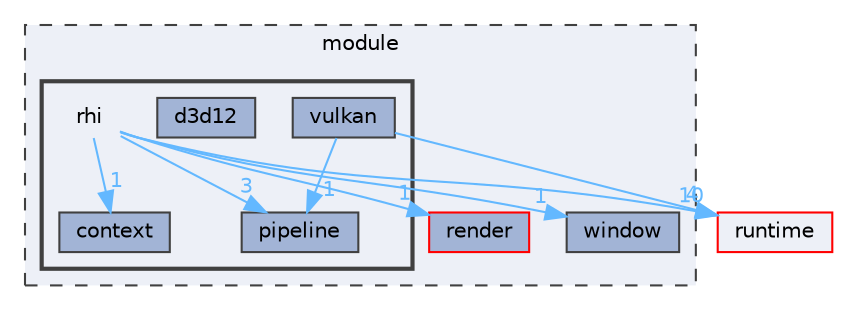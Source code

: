 digraph "module/rhi"
{
 // LATEX_PDF_SIZE
  bgcolor="transparent";
  edge [fontname=Helvetica,fontsize=10,labelfontname=Helvetica,labelfontsize=10];
  node [fontname=Helvetica,fontsize=10,shape=box,height=0.2,width=0.4];
  compound=true
  subgraph clusterdir_a7b0466279106ea0b8f86f609f621680 {
    graph [ bgcolor="#edf0f7", pencolor="grey25", label="module", fontname=Helvetica,fontsize=10 style="filled,dashed", URL="dir_a7b0466279106ea0b8f86f609f621680.html",tooltip=""]
  dir_0f6785fc82aaf296bbf7a6c2d8652c96 [label="render", fillcolor="#a2b4d6", color="red", style="filled", URL="dir_0f6785fc82aaf296bbf7a6c2d8652c96.html",tooltip=""];
  dir_508c7e4af4003d3e0bfe3548d9c1d301 [label="window", fillcolor="#a2b4d6", color="grey25", style="filled", URL="dir_508c7e4af4003d3e0bfe3548d9c1d301.html",tooltip=""];
  subgraph clusterdir_a82101ed7be5297bfaaa75b2c214095a {
    graph [ bgcolor="#edf0f7", pencolor="grey25", label="", fontname=Helvetica,fontsize=10 style="filled,bold", URL="dir_a82101ed7be5297bfaaa75b2c214095a.html",tooltip=""]
    dir_a82101ed7be5297bfaaa75b2c214095a [shape=plaintext, label="rhi"];
  dir_d1884e21f20857178ab36b537dd68595 [label="context", fillcolor="#a2b4d6", color="grey25", style="filled", URL="dir_d1884e21f20857178ab36b537dd68595.html",tooltip=""];
  dir_827f328b694f9526fc6eba40e2fd43d4 [label="d3d12", fillcolor="#a2b4d6", color="grey25", style="filled", URL="dir_827f328b694f9526fc6eba40e2fd43d4.html",tooltip=""];
  dir_07523eaeffdc2a9e522b84617f8d0bb0 [label="pipeline", fillcolor="#a2b4d6", color="grey25", style="filled", URL="dir_07523eaeffdc2a9e522b84617f8d0bb0.html",tooltip=""];
  dir_af22dbeda57c979481a1b5c5c3678adf [label="vulkan", fillcolor="#a2b4d6", color="grey25", style="filled", URL="dir_af22dbeda57c979481a1b5c5c3678adf.html",tooltip=""];
  }
  }
  dir_cb031e414f281a658b23dddb30bb9d2c [label="runtime", fillcolor="#edf0f7", color="red", style="filled", URL="dir_cb031e414f281a658b23dddb30bb9d2c.html",tooltip=""];
  dir_a82101ed7be5297bfaaa75b2c214095a->dir_07523eaeffdc2a9e522b84617f8d0bb0 [headlabel="3", labeldistance=1.5 headhref="dir_000612_000549.html" href="dir_000612_000549.html" color="steelblue1" fontcolor="steelblue1"];
  dir_a82101ed7be5297bfaaa75b2c214095a->dir_0f6785fc82aaf296bbf7a6c2d8652c96 [headlabel="1", labeldistance=1.5 headhref="dir_000612_000604.html" href="dir_000612_000604.html" color="steelblue1" fontcolor="steelblue1"];
  dir_a82101ed7be5297bfaaa75b2c214095a->dir_508c7e4af4003d3e0bfe3548d9c1d301 [headlabel="1", labeldistance=1.5 headhref="dir_000612_000931.html" href="dir_000612_000931.html" color="steelblue1" fontcolor="steelblue1"];
  dir_a82101ed7be5297bfaaa75b2c214095a->dir_cb031e414f281a658b23dddb30bb9d2c [headlabel="10", labeldistance=1.5 headhref="dir_000612_000628.html" href="dir_000612_000628.html" color="steelblue1" fontcolor="steelblue1"];
  dir_a82101ed7be5297bfaaa75b2c214095a->dir_d1884e21f20857178ab36b537dd68595 [headlabel="1", labeldistance=1.5 headhref="dir_000612_000160.html" href="dir_000612_000160.html" color="steelblue1" fontcolor="steelblue1"];
  dir_af22dbeda57c979481a1b5c5c3678adf->dir_07523eaeffdc2a9e522b84617f8d0bb0 [headlabel="1", labeldistance=1.5 headhref="dir_000926_000549.html" href="dir_000926_000549.html" color="steelblue1" fontcolor="steelblue1"];
  dir_af22dbeda57c979481a1b5c5c3678adf->dir_cb031e414f281a658b23dddb30bb9d2c [headlabel="4", labeldistance=1.5 headhref="dir_000926_000628.html" href="dir_000926_000628.html" color="steelblue1" fontcolor="steelblue1"];
}
